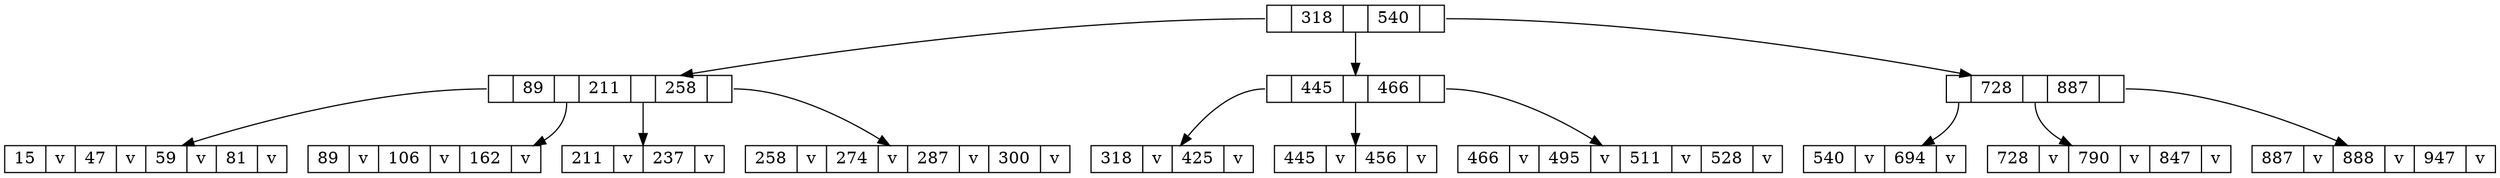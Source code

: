 digraph g {
node [shape = record,height=.1];
node9 [label = "<f0> |<f1> 318|<f2> |<f3> 540|<f4> "];
"node9":f0 -> "node3";
node3 [label = "<f0> |<f1> 89|<f2> |<f3> 211|<f4> |<f5> 258|<f6> "];
"node3":f0 -> "node1";
node1 [label = "<f0> 15|<f1> v|<f2> 47|<f3> v|<f4> 59|<f5> v|<f6> 81|<f7> v"];
"node3":f2 -> "node5";
node5 [label = "<f0> 89|<f1> v|<f2> 106|<f3> v|<f4> 162|<f5> v"];
"node3":f4 -> "node7";
node7 [label = "<f0> 211|<f1> v|<f2> 237|<f3> v"];
"node3":f6 -> "node12";
node12 [label = "<f0> 258|<f1> v|<f2> 274|<f3> v|<f4> 287|<f5> v|<f6> 300|<f7> v"];
"node9":f2 -> "node8";
node8 [label = "<f0> |<f1> 445|<f2> |<f3> 466|<f4> "];
"node8":f0 -> "node2";
node2 [label = "<f0> 318|<f1> v|<f2> 425|<f3> v"];
"node8":f2 -> "node10";
node10 [label = "<f0> 445|<f1> v|<f2> 456|<f3> v"];
"node8":f4 -> "node11";
node11 [label = "<f0> 466|<f1> v|<f2> 495|<f3> v|<f4> 511|<f5> v|<f6> 528|<f7> v"];
"node9":f4 -> "node14";
node14 [label = "<f0> |<f1> 728|<f2> |<f3> 887|<f4> "];
"node14":f0 -> "node4";
node4 [label = "<f0> 540|<f1> v|<f2> 694|<f3> v"];
"node14":f2 -> "node6";
node6 [label = "<f0> 728|<f1> v|<f2> 790|<f3> v|<f4> 847|<f5> v"];
"node14":f4 -> "node13";
node13 [label = "<f0> 887|<f1> v|<f2> 888|<f3> v|<f4> 947|<f5> v"];
}
